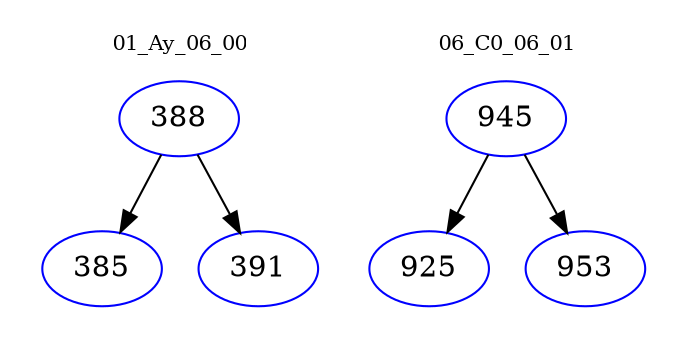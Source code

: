 digraph{
subgraph cluster_0 {
color = white
label = "01_Ay_06_00";
fontsize=10;
T0_388 [label="388", color="blue"]
T0_388 -> T0_385 [color="black"]
T0_385 [label="385", color="blue"]
T0_388 -> T0_391 [color="black"]
T0_391 [label="391", color="blue"]
}
subgraph cluster_1 {
color = white
label = "06_C0_06_01";
fontsize=10;
T1_945 [label="945", color="blue"]
T1_945 -> T1_925 [color="black"]
T1_925 [label="925", color="blue"]
T1_945 -> T1_953 [color="black"]
T1_953 [label="953", color="blue"]
}
}
